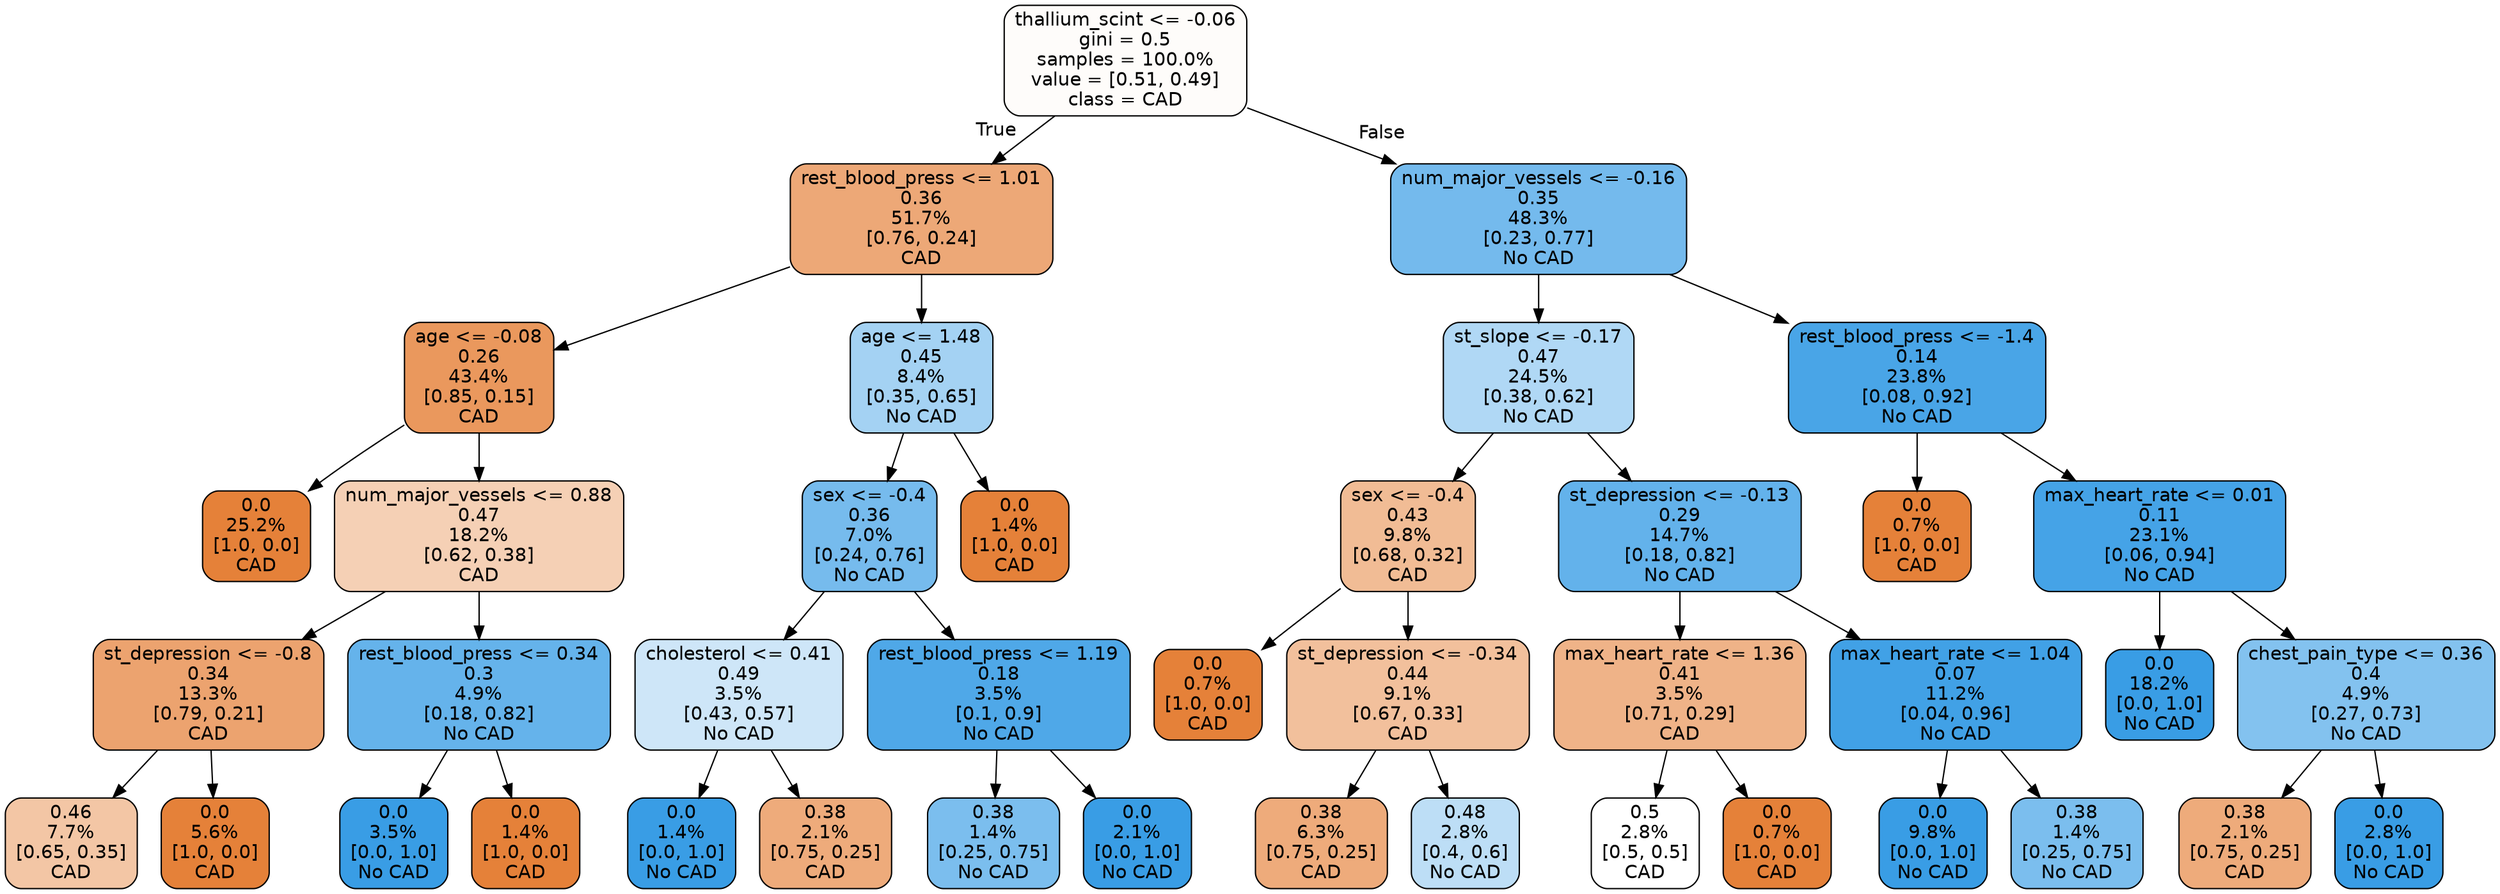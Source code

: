 digraph Tree {
node [shape=box, style="filled, rounded", color="black", fontname=helvetica] ;
edge [fontname=helvetica] ;
0 [label="thallium_scint <= -0.06\ngini = 0.5\nsamples = 100.0%\nvalue = [0.51, 0.49]\nclass = CAD", fillcolor="#fefcfa"] ;
1 [label="rest_blood_press <= 1.01\n0.36\n51.7%\n[0.76, 0.24]\nCAD", fillcolor="#eda877"] ;
0 -> 1 [labeldistance=2.5, labelangle=45, headlabel="True"] ;
2 [label="age <= -0.08\n0.26\n43.4%\n[0.85, 0.15]\nCAD", fillcolor="#ea985d"] ;
1 -> 2 ;
3 [label="0.0\n25.2%\n[1.0, 0.0]\nCAD", fillcolor="#e58139"] ;
2 -> 3 ;
4 [label="num_major_vessels <= 0.88\n0.47\n18.2%\n[0.62, 0.38]\nCAD", fillcolor="#f5d0b5"] ;
2 -> 4 ;
5 [label="st_depression <= -0.8\n0.34\n13.3%\n[0.79, 0.21]\nCAD", fillcolor="#eca36f"] ;
4 -> 5 ;
6 [label="0.46\n7.7%\n[0.65, 0.35]\nCAD", fillcolor="#f3c6a5"] ;
5 -> 6 ;
7 [label="0.0\n5.6%\n[1.0, 0.0]\nCAD", fillcolor="#e58139"] ;
5 -> 7 ;
8 [label="rest_blood_press <= 0.34\n0.3\n4.9%\n[0.18, 0.82]\nNo CAD", fillcolor="#65b3eb"] ;
4 -> 8 ;
9 [label="0.0\n3.5%\n[0.0, 1.0]\nNo CAD", fillcolor="#399de5"] ;
8 -> 9 ;
10 [label="0.0\n1.4%\n[1.0, 0.0]\nCAD", fillcolor="#e58139"] ;
8 -> 10 ;
11 [label="age <= 1.48\n0.45\n8.4%\n[0.35, 0.65]\nNo CAD", fillcolor="#a4d2f3"] ;
1 -> 11 ;
12 [label="sex <= -0.4\n0.36\n7.0%\n[0.24, 0.76]\nNo CAD", fillcolor="#76bbed"] ;
11 -> 12 ;
13 [label="cholesterol <= 0.41\n0.49\n3.5%\n[0.43, 0.57]\nNo CAD", fillcolor="#cee6f8"] ;
12 -> 13 ;
14 [label="0.0\n1.4%\n[0.0, 1.0]\nNo CAD", fillcolor="#399de5"] ;
13 -> 14 ;
15 [label="0.38\n2.1%\n[0.75, 0.25]\nCAD", fillcolor="#eeab7b"] ;
13 -> 15 ;
16 [label="rest_blood_press <= 1.19\n0.18\n3.5%\n[0.1, 0.9]\nNo CAD", fillcolor="#4fa8e8"] ;
12 -> 16 ;
17 [label="0.38\n1.4%\n[0.25, 0.75]\nNo CAD", fillcolor="#7bbeee"] ;
16 -> 17 ;
18 [label="0.0\n2.1%\n[0.0, 1.0]\nNo CAD", fillcolor="#399de5"] ;
16 -> 18 ;
19 [label="0.0\n1.4%\n[1.0, 0.0]\nCAD", fillcolor="#e58139"] ;
11 -> 19 ;
20 [label="num_major_vessels <= -0.16\n0.35\n48.3%\n[0.23, 0.77]\nNo CAD", fillcolor="#74baed"] ;
0 -> 20 [labeldistance=2.5, labelangle=-45, headlabel="False"] ;
21 [label="st_slope <= -0.17\n0.47\n24.5%\n[0.38, 0.62]\nNo CAD", fillcolor="#b0d8f5"] ;
20 -> 21 ;
22 [label="sex <= -0.4\n0.43\n9.8%\n[0.68, 0.32]\nCAD", fillcolor="#f1bc95"] ;
21 -> 22 ;
23 [label="0.0\n0.7%\n[1.0, 0.0]\nCAD", fillcolor="#e58139"] ;
22 -> 23 ;
24 [label="st_depression <= -0.34\n0.44\n9.1%\n[0.67, 0.33]\nCAD", fillcolor="#f2c09c"] ;
22 -> 24 ;
25 [label="0.38\n6.3%\n[0.75, 0.25]\nCAD", fillcolor="#eeab7b"] ;
24 -> 25 ;
26 [label="0.48\n2.8%\n[0.4, 0.6]\nNo CAD", fillcolor="#bddef6"] ;
24 -> 26 ;
27 [label="st_depression <= -0.13\n0.29\n14.7%\n[0.18, 0.82]\nNo CAD", fillcolor="#63b2eb"] ;
21 -> 27 ;
28 [label="max_heart_rate <= 1.36\n0.41\n3.5%\n[0.71, 0.29]\nCAD", fillcolor="#efb388"] ;
27 -> 28 ;
29 [label="0.5\n2.8%\n[0.5, 0.5]\nCAD", fillcolor="#ffffff"] ;
28 -> 29 ;
30 [label="0.0\n0.7%\n[1.0, 0.0]\nCAD", fillcolor="#e58139"] ;
28 -> 30 ;
31 [label="max_heart_rate <= 1.04\n0.07\n11.2%\n[0.04, 0.96]\nNo CAD", fillcolor="#41a1e6"] ;
27 -> 31 ;
32 [label="0.0\n9.8%\n[0.0, 1.0]\nNo CAD", fillcolor="#399de5"] ;
31 -> 32 ;
33 [label="0.38\n1.4%\n[0.25, 0.75]\nNo CAD", fillcolor="#7bbeee"] ;
31 -> 33 ;
34 [label="rest_blood_press <= -1.4\n0.14\n23.8%\n[0.08, 0.92]\nNo CAD", fillcolor="#49a5e7"] ;
20 -> 34 ;
35 [label="0.0\n0.7%\n[1.0, 0.0]\nCAD", fillcolor="#e58139"] ;
34 -> 35 ;
36 [label="max_heart_rate <= 0.01\n0.11\n23.1%\n[0.06, 0.94]\nNo CAD", fillcolor="#45a3e7"] ;
34 -> 36 ;
37 [label="0.0\n18.2%\n[0.0, 1.0]\nNo CAD", fillcolor="#399de5"] ;
36 -> 37 ;
38 [label="chest_pain_type <= 0.36\n0.4\n4.9%\n[0.27, 0.73]\nNo CAD", fillcolor="#83c2ef"] ;
36 -> 38 ;
39 [label="0.38\n2.1%\n[0.75, 0.25]\nCAD", fillcolor="#eeab7b"] ;
38 -> 39 ;
40 [label="0.0\n2.8%\n[0.0, 1.0]\nNo CAD", fillcolor="#399de5"] ;
38 -> 40 ;
}